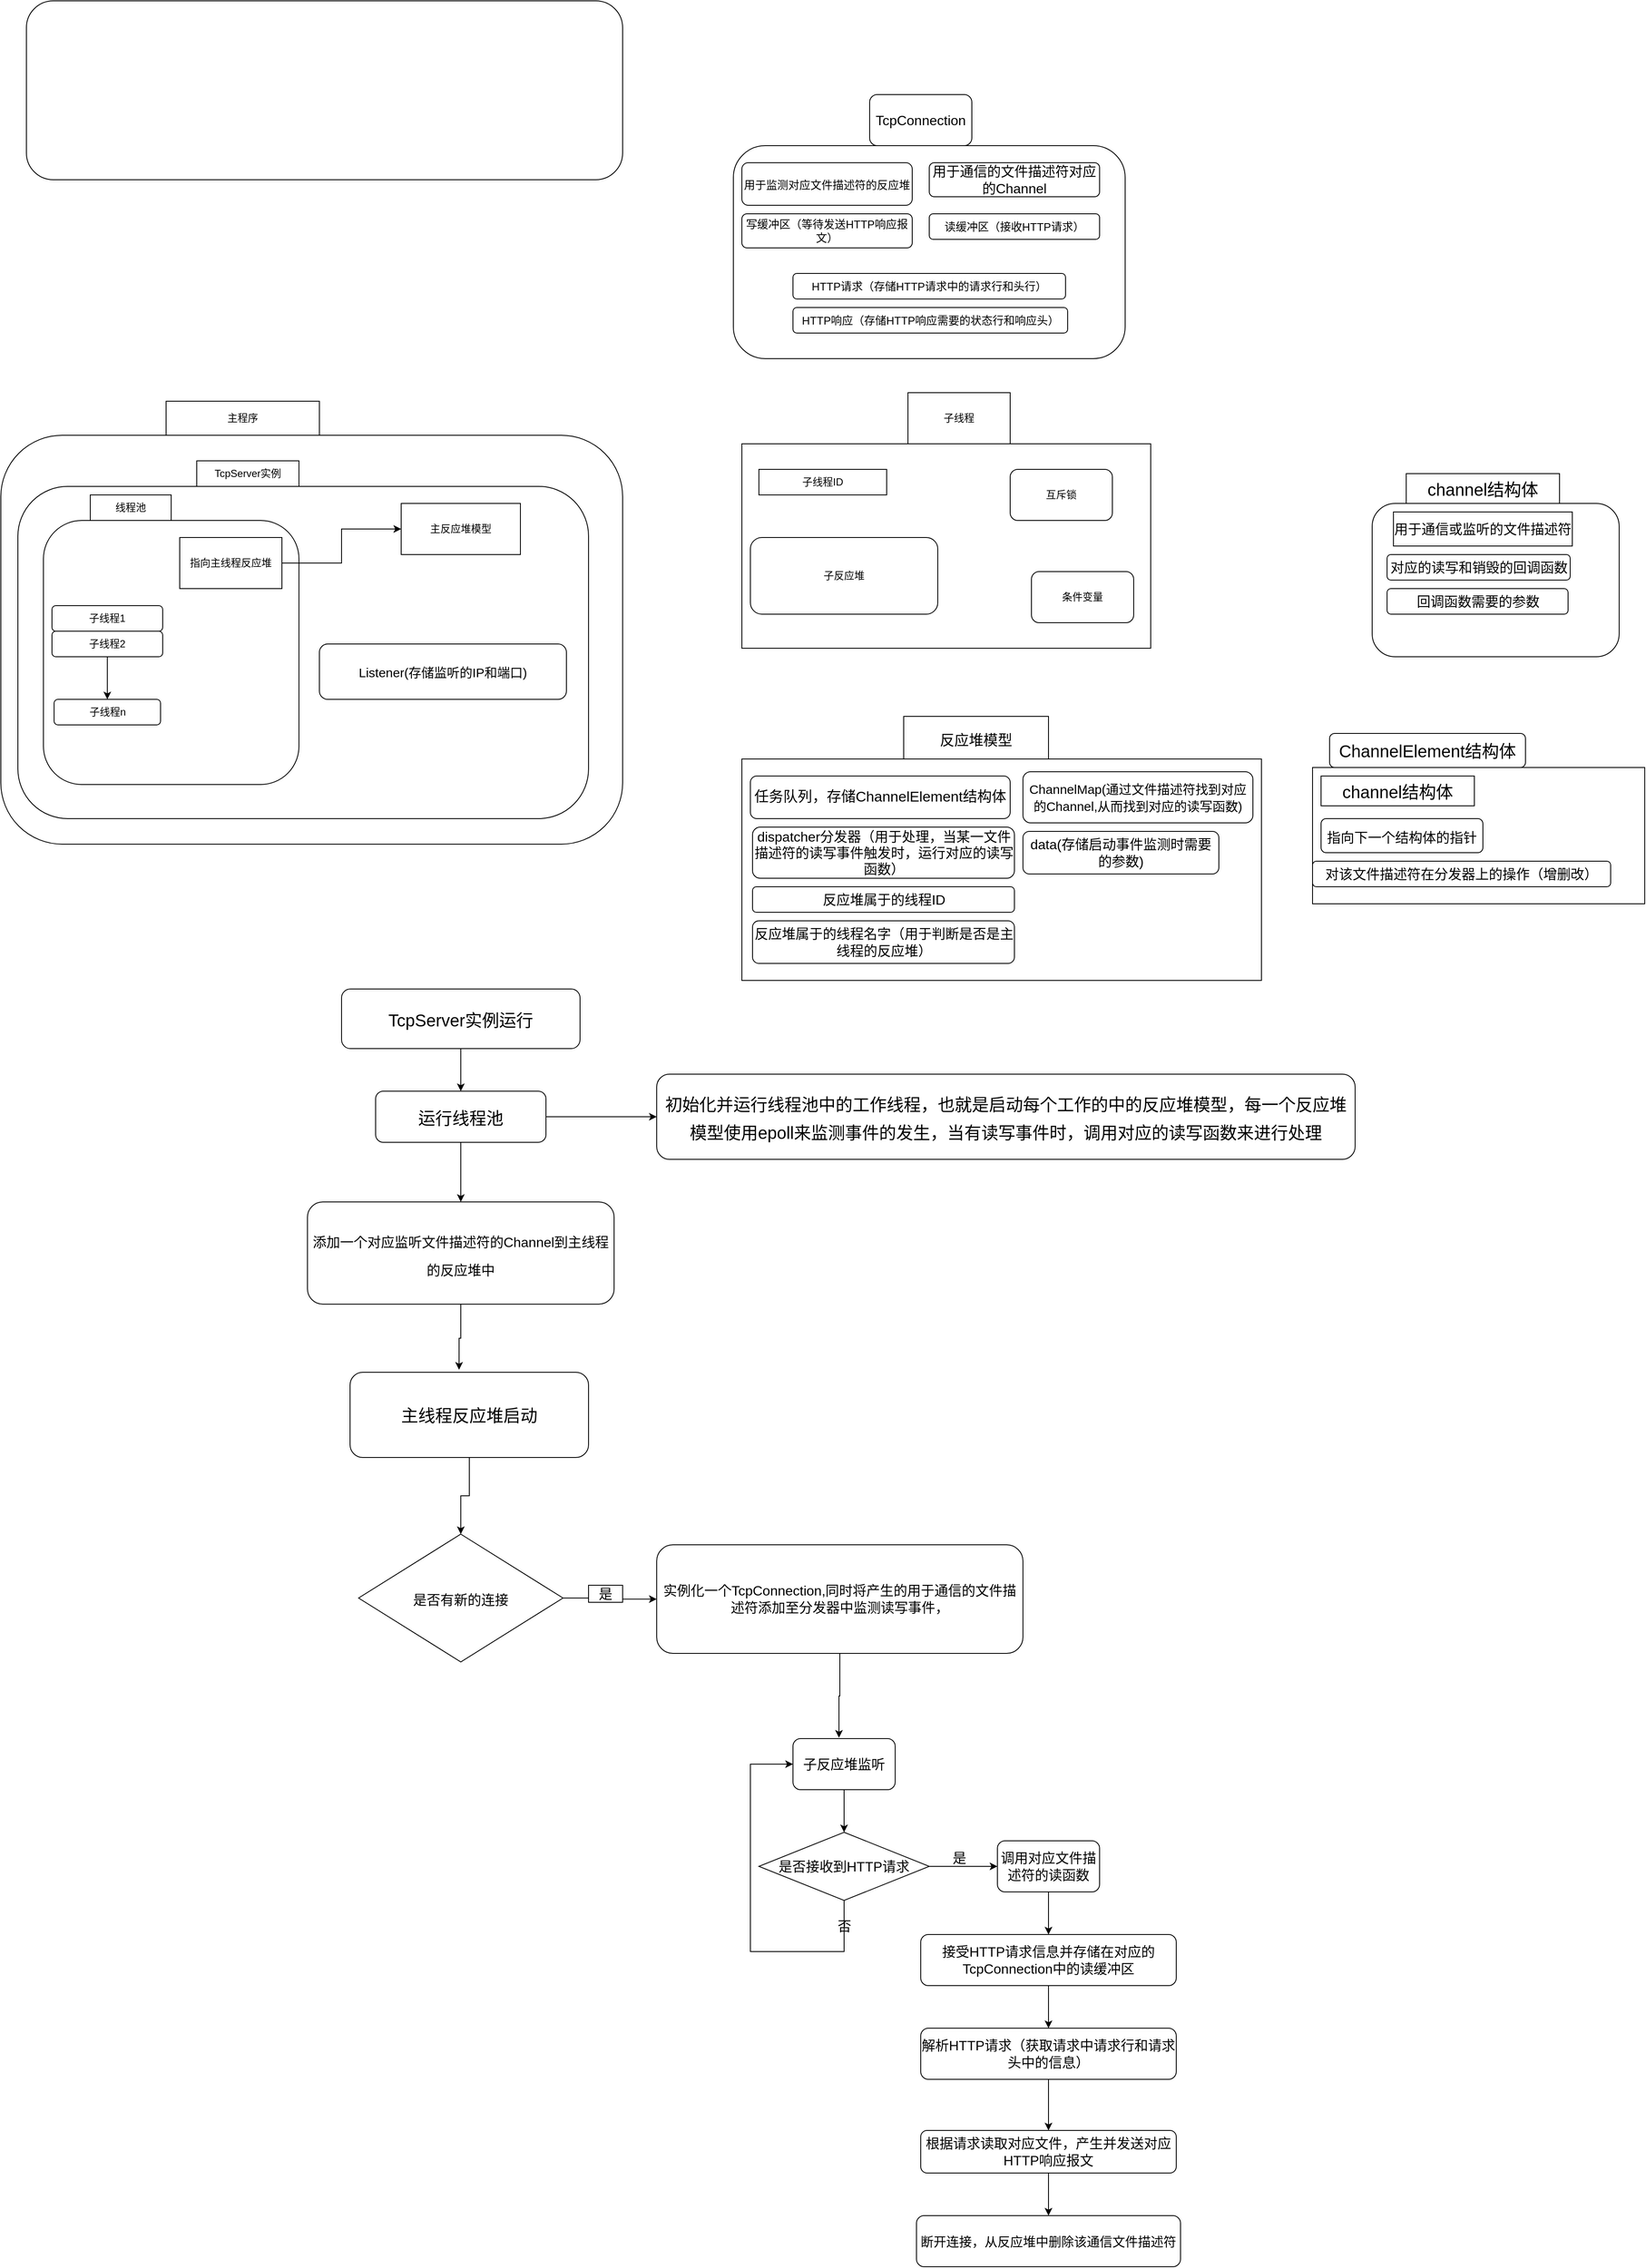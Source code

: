 <mxfile version="18.1.3" type="device"><diagram id="C5RBs43oDa-KdzZeNtuy" name="Page-1"><mxGraphModel dx="1483" dy="983" grid="1" gridSize="10" guides="1" tooltips="1" connect="1" arrows="1" fold="1" page="1" pageScale="1" pageWidth="2000" pageHeight="10000" math="0" shadow="0"><root><mxCell id="WIyWlLk6GJQsqaUBKTNV-0"/><mxCell id="WIyWlLk6GJQsqaUBKTNV-1" parent="WIyWlLk6GJQsqaUBKTNV-0"/><mxCell id="KfdS_sKq0R4Hwwapjmoo-7" value="" style="rounded=1;whiteSpace=wrap;html=1;" vertex="1" parent="WIyWlLk6GJQsqaUBKTNV-1"><mxGeometry x="40" y="540" width="730" height="480" as="geometry"/></mxCell><mxCell id="KfdS_sKq0R4Hwwapjmoo-8" value="" style="rounded=1;whiteSpace=wrap;html=1;" vertex="1" parent="WIyWlLk6GJQsqaUBKTNV-1"><mxGeometry x="60" y="600" width="670" height="390" as="geometry"/></mxCell><mxCell id="KfdS_sKq0R4Hwwapjmoo-9" value="主程序" style="rounded=0;whiteSpace=wrap;html=1;" vertex="1" parent="WIyWlLk6GJQsqaUBKTNV-1"><mxGeometry x="234" y="500" width="180" height="40" as="geometry"/></mxCell><mxCell id="KfdS_sKq0R4Hwwapjmoo-10" value="TcpServer实例" style="rounded=0;whiteSpace=wrap;html=1;" vertex="1" parent="WIyWlLk6GJQsqaUBKTNV-1"><mxGeometry x="270" y="570" width="120" height="30" as="geometry"/></mxCell><mxCell id="KfdS_sKq0R4Hwwapjmoo-11" value="" style="rounded=1;whiteSpace=wrap;html=1;" vertex="1" parent="WIyWlLk6GJQsqaUBKTNV-1"><mxGeometry x="90" y="640" width="300" height="310" as="geometry"/></mxCell><mxCell id="KfdS_sKq0R4Hwwapjmoo-12" value="线程池" style="rounded=0;whiteSpace=wrap;html=1;" vertex="1" parent="WIyWlLk6GJQsqaUBKTNV-1"><mxGeometry x="145" y="610" width="95" height="30" as="geometry"/></mxCell><mxCell id="KfdS_sKq0R4Hwwapjmoo-13" value="主反应堆模型" style="rounded=0;whiteSpace=wrap;html=1;" vertex="1" parent="WIyWlLk6GJQsqaUBKTNV-1"><mxGeometry x="510" y="620" width="140" height="60" as="geometry"/></mxCell><mxCell id="KfdS_sKq0R4Hwwapjmoo-16" style="edgeStyle=orthogonalEdgeStyle;rounded=0;orthogonalLoop=1;jettySize=auto;html=1;" edge="1" parent="WIyWlLk6GJQsqaUBKTNV-1" source="KfdS_sKq0R4Hwwapjmoo-14" target="KfdS_sKq0R4Hwwapjmoo-13"><mxGeometry relative="1" as="geometry"/></mxCell><mxCell id="KfdS_sKq0R4Hwwapjmoo-14" value="指向主线程反应堆" style="rounded=0;whiteSpace=wrap;html=1;" vertex="1" parent="WIyWlLk6GJQsqaUBKTNV-1"><mxGeometry x="250" y="660" width="120" height="60" as="geometry"/></mxCell><mxCell id="KfdS_sKq0R4Hwwapjmoo-17" value="子线程1" style="rounded=1;whiteSpace=wrap;html=1;" vertex="1" parent="WIyWlLk6GJQsqaUBKTNV-1"><mxGeometry x="100" y="740" width="130" height="30" as="geometry"/></mxCell><mxCell id="KfdS_sKq0R4Hwwapjmoo-26" style="edgeStyle=orthogonalEdgeStyle;rounded=0;orthogonalLoop=1;jettySize=auto;html=1;entryX=0.5;entryY=0;entryDx=0;entryDy=0;" edge="1" parent="WIyWlLk6GJQsqaUBKTNV-1" source="KfdS_sKq0R4Hwwapjmoo-18" target="KfdS_sKq0R4Hwwapjmoo-25"><mxGeometry relative="1" as="geometry"/></mxCell><mxCell id="KfdS_sKq0R4Hwwapjmoo-18" value="子线程2" style="rounded=1;whiteSpace=wrap;html=1;" vertex="1" parent="WIyWlLk6GJQsqaUBKTNV-1"><mxGeometry x="100" y="770" width="130" height="30" as="geometry"/></mxCell><mxCell id="KfdS_sKq0R4Hwwapjmoo-19" value="" style="rounded=0;whiteSpace=wrap;html=1;" vertex="1" parent="WIyWlLk6GJQsqaUBKTNV-1"><mxGeometry x="910" y="550" width="480" height="240" as="geometry"/></mxCell><mxCell id="KfdS_sKq0R4Hwwapjmoo-20" value="子线程" style="rounded=0;whiteSpace=wrap;html=1;" vertex="1" parent="WIyWlLk6GJQsqaUBKTNV-1"><mxGeometry x="1105" y="490" width="120" height="60" as="geometry"/></mxCell><mxCell id="KfdS_sKq0R4Hwwapjmoo-21" value="子线程ID" style="rounded=0;whiteSpace=wrap;html=1;" vertex="1" parent="WIyWlLk6GJQsqaUBKTNV-1"><mxGeometry x="930" y="580" width="150" height="30" as="geometry"/></mxCell><mxCell id="KfdS_sKq0R4Hwwapjmoo-22" value="子反应堆" style="rounded=1;whiteSpace=wrap;html=1;" vertex="1" parent="WIyWlLk6GJQsqaUBKTNV-1"><mxGeometry x="920" y="660" width="220" height="90" as="geometry"/></mxCell><mxCell id="KfdS_sKq0R4Hwwapjmoo-23" value="互斥锁" style="rounded=1;whiteSpace=wrap;html=1;" vertex="1" parent="WIyWlLk6GJQsqaUBKTNV-1"><mxGeometry x="1225" y="580" width="120" height="60" as="geometry"/></mxCell><mxCell id="KfdS_sKq0R4Hwwapjmoo-24" value="条件变量" style="rounded=1;whiteSpace=wrap;html=1;" vertex="1" parent="WIyWlLk6GJQsqaUBKTNV-1"><mxGeometry x="1250" y="700" width="120" height="60" as="geometry"/></mxCell><mxCell id="KfdS_sKq0R4Hwwapjmoo-25" value="子线程n" style="rounded=1;whiteSpace=wrap;html=1;" vertex="1" parent="WIyWlLk6GJQsqaUBKTNV-1"><mxGeometry x="102.5" y="850" width="125" height="30" as="geometry"/></mxCell><mxCell id="KfdS_sKq0R4Hwwapjmoo-34" style="edgeStyle=orthogonalEdgeStyle;rounded=0;orthogonalLoop=1;jettySize=auto;html=1;entryX=0.5;entryY=0;entryDx=0;entryDy=0;fontSize=27;" edge="1" parent="WIyWlLk6GJQsqaUBKTNV-1" source="KfdS_sKq0R4Hwwapjmoo-32" target="KfdS_sKq0R4Hwwapjmoo-33"><mxGeometry relative="1" as="geometry"/></mxCell><mxCell id="KfdS_sKq0R4Hwwapjmoo-32" value="&lt;font style=&quot;font-size: 20px;&quot;&gt;TcpServer实例运行&lt;/font&gt;" style="rounded=1;whiteSpace=wrap;html=1;fontSize=27;" vertex="1" parent="WIyWlLk6GJQsqaUBKTNV-1"><mxGeometry x="440" y="1190" width="280" height="70" as="geometry"/></mxCell><mxCell id="KfdS_sKq0R4Hwwapjmoo-36" style="edgeStyle=orthogonalEdgeStyle;rounded=0;orthogonalLoop=1;jettySize=auto;html=1;entryX=0;entryY=0.5;entryDx=0;entryDy=0;fontSize=27;" edge="1" parent="WIyWlLk6GJQsqaUBKTNV-1" source="KfdS_sKq0R4Hwwapjmoo-33" target="KfdS_sKq0R4Hwwapjmoo-35"><mxGeometry relative="1" as="geometry"/></mxCell><mxCell id="KfdS_sKq0R4Hwwapjmoo-39" style="edgeStyle=orthogonalEdgeStyle;rounded=0;orthogonalLoop=1;jettySize=auto;html=1;entryX=0.5;entryY=0;entryDx=0;entryDy=0;fontSize=27;" edge="1" parent="WIyWlLk6GJQsqaUBKTNV-1" source="KfdS_sKq0R4Hwwapjmoo-33" target="KfdS_sKq0R4Hwwapjmoo-37"><mxGeometry relative="1" as="geometry"/></mxCell><mxCell id="KfdS_sKq0R4Hwwapjmoo-33" value="&lt;font style=&quot;font-size: 20px;&quot;&gt;运行线程池&lt;/font&gt;" style="rounded=1;whiteSpace=wrap;html=1;fontSize=27;" vertex="1" parent="WIyWlLk6GJQsqaUBKTNV-1"><mxGeometry x="480" y="1310" width="200" height="60" as="geometry"/></mxCell><mxCell id="KfdS_sKq0R4Hwwapjmoo-35" value="&lt;font style=&quot;font-size: 20px;&quot;&gt;初始化并运行线程池中的工作线程，也就是启动每个工作的中的反应堆模型，每一个反应堆模型使用epoll来监测事件的发生，当有读写事件时，调用对应的读写函数来进行处理&lt;/font&gt;" style="rounded=1;whiteSpace=wrap;html=1;fontSize=27;" vertex="1" parent="WIyWlLk6GJQsqaUBKTNV-1"><mxGeometry x="810" y="1290" width="820" height="100" as="geometry"/></mxCell><mxCell id="KfdS_sKq0R4Hwwapjmoo-62" style="edgeStyle=orthogonalEdgeStyle;rounded=0;orthogonalLoop=1;jettySize=auto;html=1;entryX=0.457;entryY=-0.03;entryDx=0;entryDy=0;entryPerimeter=0;fontSize=20;" edge="1" parent="WIyWlLk6GJQsqaUBKTNV-1" source="KfdS_sKq0R4Hwwapjmoo-37" target="KfdS_sKq0R4Hwwapjmoo-61"><mxGeometry relative="1" as="geometry"/></mxCell><mxCell id="KfdS_sKq0R4Hwwapjmoo-37" value="&lt;font style=&quot;font-size: 16px;&quot;&gt;添加一个对应监听文件描述符的Channel到主线程的反应堆中&lt;/font&gt;" style="rounded=1;whiteSpace=wrap;html=1;fontSize=27;" vertex="1" parent="WIyWlLk6GJQsqaUBKTNV-1"><mxGeometry x="400" y="1440" width="360" height="120" as="geometry"/></mxCell><mxCell id="KfdS_sKq0R4Hwwapjmoo-40" value="" style="rounded=0;whiteSpace=wrap;html=1;fontSize=27;" vertex="1" parent="WIyWlLk6GJQsqaUBKTNV-1"><mxGeometry x="910" y="920" width="610" height="260" as="geometry"/></mxCell><mxCell id="KfdS_sKq0R4Hwwapjmoo-41" value="&lt;font style=&quot;font-size: 17px;&quot;&gt;反应堆模型&lt;/font&gt;" style="rounded=0;whiteSpace=wrap;html=1;fontSize=27;" vertex="1" parent="WIyWlLk6GJQsqaUBKTNV-1"><mxGeometry x="1100" y="870" width="170" height="50" as="geometry"/></mxCell><mxCell id="KfdS_sKq0R4Hwwapjmoo-42" value="任务队列，存储ChannelElement结构体" style="rounded=1;whiteSpace=wrap;html=1;fontSize=17;" vertex="1" parent="WIyWlLk6GJQsqaUBKTNV-1"><mxGeometry x="920" y="940" width="305" height="50" as="geometry"/></mxCell><mxCell id="KfdS_sKq0R4Hwwapjmoo-43" value="" style="rounded=0;whiteSpace=wrap;html=1;fontSize=20;" vertex="1" parent="WIyWlLk6GJQsqaUBKTNV-1"><mxGeometry x="1580" y="930" width="390" height="160" as="geometry"/></mxCell><mxCell id="KfdS_sKq0R4Hwwapjmoo-44" value="ChannelElement结构体" style="rounded=1;whiteSpace=wrap;html=1;fontSize=20;" vertex="1" parent="WIyWlLk6GJQsqaUBKTNV-1"><mxGeometry x="1600" y="890" width="230" height="40" as="geometry"/></mxCell><mxCell id="KfdS_sKq0R4Hwwapjmoo-45" value="channel结构体" style="rounded=0;whiteSpace=wrap;html=1;fontSize=20;" vertex="1" parent="WIyWlLk6GJQsqaUBKTNV-1"><mxGeometry x="1590" y="940" width="180" height="35" as="geometry"/></mxCell><mxCell id="KfdS_sKq0R4Hwwapjmoo-46" value="&lt;font style=&quot;font-size: 16px;&quot;&gt;指向下一个结构体的指针&lt;/font&gt;" style="rounded=1;whiteSpace=wrap;html=1;fontSize=20;" vertex="1" parent="WIyWlLk6GJQsqaUBKTNV-1"><mxGeometry x="1590" y="990" width="190" height="40" as="geometry"/></mxCell><mxCell id="KfdS_sKq0R4Hwwapjmoo-48" value="dispatcher分发器（用于处理，当某一文件描述符的读写事件触发时，运行对应的读写函数）" style="rounded=1;whiteSpace=wrap;html=1;fontSize=16;" vertex="1" parent="WIyWlLk6GJQsqaUBKTNV-1"><mxGeometry x="922.5" y="1000" width="307.5" height="60" as="geometry"/></mxCell><mxCell id="KfdS_sKq0R4Hwwapjmoo-49" value="channel结构体" style="rounded=0;whiteSpace=wrap;html=1;fontSize=20;" vertex="1" parent="WIyWlLk6GJQsqaUBKTNV-1"><mxGeometry x="1690" y="585" width="180" height="35" as="geometry"/></mxCell><mxCell id="KfdS_sKq0R4Hwwapjmoo-51" value="" style="rounded=1;whiteSpace=wrap;html=1;fontSize=16;" vertex="1" parent="WIyWlLk6GJQsqaUBKTNV-1"><mxGeometry x="1650" y="620" width="290" height="180" as="geometry"/></mxCell><mxCell id="KfdS_sKq0R4Hwwapjmoo-52" value="用于通信或监听的文件描述符" style="rounded=0;whiteSpace=wrap;html=1;fontSize=16;" vertex="1" parent="WIyWlLk6GJQsqaUBKTNV-1"><mxGeometry x="1675" y="630" width="210" height="40" as="geometry"/></mxCell><mxCell id="KfdS_sKq0R4Hwwapjmoo-53" value="对应的读写和销毁的回调函数" style="rounded=1;whiteSpace=wrap;html=1;fontSize=16;" vertex="1" parent="WIyWlLk6GJQsqaUBKTNV-1"><mxGeometry x="1667.5" y="680" width="215" height="30" as="geometry"/></mxCell><mxCell id="KfdS_sKq0R4Hwwapjmoo-54" value="回调函数需要的参数" style="rounded=1;whiteSpace=wrap;html=1;fontSize=16;" vertex="1" parent="WIyWlLk6GJQsqaUBKTNV-1"><mxGeometry x="1667.5" y="720" width="212.5" height="30" as="geometry"/></mxCell><mxCell id="KfdS_sKq0R4Hwwapjmoo-55" value="对该文件描述符在分发器上的操作（增删改）" style="rounded=1;whiteSpace=wrap;html=1;fontSize=16;" vertex="1" parent="WIyWlLk6GJQsqaUBKTNV-1"><mxGeometry x="1580" y="1040" width="350" height="30" as="geometry"/></mxCell><mxCell id="KfdS_sKq0R4Hwwapjmoo-56" value="反应堆属于的线程ID" style="rounded=1;whiteSpace=wrap;html=1;fontSize=16;" vertex="1" parent="WIyWlLk6GJQsqaUBKTNV-1"><mxGeometry x="922.5" y="1070" width="307.5" height="30" as="geometry"/></mxCell><mxCell id="KfdS_sKq0R4Hwwapjmoo-57" value="反应堆属于的线程名字（用于判断是否是主线程的反应堆）" style="rounded=1;whiteSpace=wrap;html=1;fontSize=16;" vertex="1" parent="WIyWlLk6GJQsqaUBKTNV-1"><mxGeometry x="922.5" y="1110" width="307.5" height="50" as="geometry"/></mxCell><mxCell id="KfdS_sKq0R4Hwwapjmoo-59" value="&lt;font style=&quot;font-size: 15px;&quot;&gt;ChannelMap(通过文件描述符找到对应的Channel,从而找到对应的读写函数)&lt;/font&gt;" style="rounded=1;whiteSpace=wrap;html=1;fontSize=16;" vertex="1" parent="WIyWlLk6GJQsqaUBKTNV-1"><mxGeometry x="1240" y="935" width="270" height="60" as="geometry"/></mxCell><mxCell id="KfdS_sKq0R4Hwwapjmoo-60" value="data(存储启动事件监测时需要的参数)" style="rounded=1;whiteSpace=wrap;html=1;fontSize=16;" vertex="1" parent="WIyWlLk6GJQsqaUBKTNV-1"><mxGeometry x="1240" y="1005" width="230" height="50" as="geometry"/></mxCell><mxCell id="KfdS_sKq0R4Hwwapjmoo-64" style="edgeStyle=orthogonalEdgeStyle;rounded=0;orthogonalLoop=1;jettySize=auto;html=1;fontSize=20;" edge="1" parent="WIyWlLk6GJQsqaUBKTNV-1" source="KfdS_sKq0R4Hwwapjmoo-61" target="KfdS_sKq0R4Hwwapjmoo-63"><mxGeometry relative="1" as="geometry"/></mxCell><mxCell id="KfdS_sKq0R4Hwwapjmoo-61" value="主线程反应堆启动" style="rounded=1;whiteSpace=wrap;html=1;fontSize=20;" vertex="1" parent="WIyWlLk6GJQsqaUBKTNV-1"><mxGeometry x="450" y="1640" width="280" height="100" as="geometry"/></mxCell><mxCell id="KfdS_sKq0R4Hwwapjmoo-72" style="edgeStyle=orthogonalEdgeStyle;rounded=0;orthogonalLoop=1;jettySize=auto;html=1;exitX=1;exitY=0.5;exitDx=0;exitDy=0;entryX=0;entryY=0.5;entryDx=0;entryDy=0;fontSize=16;" edge="1" parent="WIyWlLk6GJQsqaUBKTNV-1" source="KfdS_sKq0R4Hwwapjmoo-63" target="KfdS_sKq0R4Hwwapjmoo-70"><mxGeometry relative="1" as="geometry"/></mxCell><mxCell id="KfdS_sKq0R4Hwwapjmoo-63" value="&lt;font style=&quot;font-size: 16px;&quot;&gt;是否有新的连接&lt;/font&gt;" style="rhombus;whiteSpace=wrap;html=1;fontSize=20;" vertex="1" parent="WIyWlLk6GJQsqaUBKTNV-1"><mxGeometry x="460" y="1830" width="240" height="150" as="geometry"/></mxCell><mxCell id="KfdS_sKq0R4Hwwapjmoo-76" style="edgeStyle=orthogonalEdgeStyle;rounded=0;orthogonalLoop=1;jettySize=auto;html=1;exitX=0.5;exitY=1;exitDx=0;exitDy=0;entryX=0.45;entryY=-0.017;entryDx=0;entryDy=0;entryPerimeter=0;fontSize=16;" edge="1" parent="WIyWlLk6GJQsqaUBKTNV-1" source="KfdS_sKq0R4Hwwapjmoo-70" target="KfdS_sKq0R4Hwwapjmoo-74"><mxGeometry relative="1" as="geometry"/></mxCell><mxCell id="KfdS_sKq0R4Hwwapjmoo-70" value="实例化一个TcpConnection,同时将产生的用于通信的文件描述符添加至分发器中监测读写事件，" style="rounded=1;whiteSpace=wrap;html=1;fontSize=16;" vertex="1" parent="WIyWlLk6GJQsqaUBKTNV-1"><mxGeometry x="810" y="1842.5" width="430" height="127.5" as="geometry"/></mxCell><mxCell id="KfdS_sKq0R4Hwwapjmoo-73" value="是" style="whiteSpace=wrap;html=1;fontSize=16;" vertex="1" parent="WIyWlLk6GJQsqaUBKTNV-1"><mxGeometry x="730" y="1890" width="40" height="20" as="geometry"/></mxCell><mxCell id="KfdS_sKq0R4Hwwapjmoo-81" style="edgeStyle=orthogonalEdgeStyle;rounded=0;orthogonalLoop=1;jettySize=auto;html=1;entryX=0.5;entryY=0;entryDx=0;entryDy=0;fontSize=16;" edge="1" parent="WIyWlLk6GJQsqaUBKTNV-1" source="KfdS_sKq0R4Hwwapjmoo-74" target="KfdS_sKq0R4Hwwapjmoo-80"><mxGeometry relative="1" as="geometry"/></mxCell><mxCell id="KfdS_sKq0R4Hwwapjmoo-74" value="子反应堆监听" style="rounded=1;whiteSpace=wrap;html=1;fontSize=16;" vertex="1" parent="WIyWlLk6GJQsqaUBKTNV-1"><mxGeometry x="970" y="2070" width="120" height="60" as="geometry"/></mxCell><mxCell id="KfdS_sKq0R4Hwwapjmoo-83" style="edgeStyle=orthogonalEdgeStyle;rounded=0;orthogonalLoop=1;jettySize=auto;html=1;entryX=0;entryY=0.5;entryDx=0;entryDy=0;fontSize=16;" edge="1" parent="WIyWlLk6GJQsqaUBKTNV-1" source="KfdS_sKq0R4Hwwapjmoo-80" target="KfdS_sKq0R4Hwwapjmoo-82"><mxGeometry relative="1" as="geometry"/></mxCell><mxCell id="KfdS_sKq0R4Hwwapjmoo-80" value="是否接收到HTTP请求" style="rhombus;whiteSpace=wrap;html=1;fontSize=16;" vertex="1" parent="WIyWlLk6GJQsqaUBKTNV-1"><mxGeometry x="930" y="2180" width="200" height="80" as="geometry"/></mxCell><mxCell id="KfdS_sKq0R4Hwwapjmoo-86" style="edgeStyle=orthogonalEdgeStyle;rounded=0;orthogonalLoop=1;jettySize=auto;html=1;entryX=0.5;entryY=0;entryDx=0;entryDy=0;fontSize=16;" edge="1" parent="WIyWlLk6GJQsqaUBKTNV-1" source="KfdS_sKq0R4Hwwapjmoo-82" target="KfdS_sKq0R4Hwwapjmoo-85"><mxGeometry relative="1" as="geometry"/></mxCell><mxCell id="KfdS_sKq0R4Hwwapjmoo-82" value="调用对应文件描述符的读函数" style="rounded=1;whiteSpace=wrap;html=1;fontSize=16;" vertex="1" parent="WIyWlLk6GJQsqaUBKTNV-1"><mxGeometry x="1210" y="2190" width="120" height="60" as="geometry"/></mxCell><mxCell id="KfdS_sKq0R4Hwwapjmoo-84" value="是" style="text;html=1;align=center;verticalAlign=middle;resizable=0;points=[];autosize=1;strokeColor=none;fillColor=none;fontSize=16;" vertex="1" parent="WIyWlLk6GJQsqaUBKTNV-1"><mxGeometry x="1150" y="2200" width="30" height="20" as="geometry"/></mxCell><mxCell id="KfdS_sKq0R4Hwwapjmoo-88" style="edgeStyle=orthogonalEdgeStyle;rounded=0;orthogonalLoop=1;jettySize=auto;html=1;entryX=0.5;entryY=0;entryDx=0;entryDy=0;fontSize=16;" edge="1" parent="WIyWlLk6GJQsqaUBKTNV-1" source="KfdS_sKq0R4Hwwapjmoo-85" target="KfdS_sKq0R4Hwwapjmoo-87"><mxGeometry relative="1" as="geometry"/></mxCell><mxCell id="KfdS_sKq0R4Hwwapjmoo-85" value="接受HTTP请求信息并存储在对应的TcpConnection中的读缓冲区" style="rounded=1;whiteSpace=wrap;html=1;fontSize=16;" vertex="1" parent="WIyWlLk6GJQsqaUBKTNV-1"><mxGeometry x="1120" y="2300" width="300" height="60" as="geometry"/></mxCell><mxCell id="KfdS_sKq0R4Hwwapjmoo-90" style="edgeStyle=orthogonalEdgeStyle;rounded=0;orthogonalLoop=1;jettySize=auto;html=1;entryX=0.5;entryY=0;entryDx=0;entryDy=0;fontSize=16;" edge="1" parent="WIyWlLk6GJQsqaUBKTNV-1" source="KfdS_sKq0R4Hwwapjmoo-87" target="KfdS_sKq0R4Hwwapjmoo-89"><mxGeometry relative="1" as="geometry"/></mxCell><mxCell id="KfdS_sKq0R4Hwwapjmoo-87" value="解析HTTP请求（获取请求中请求行和请求头中的信息）" style="rounded=1;whiteSpace=wrap;html=1;fontSize=16;" vertex="1" parent="WIyWlLk6GJQsqaUBKTNV-1"><mxGeometry x="1120" y="2410" width="300" height="60" as="geometry"/></mxCell><mxCell id="KfdS_sKq0R4Hwwapjmoo-105" style="edgeStyle=orthogonalEdgeStyle;rounded=0;orthogonalLoop=1;jettySize=auto;html=1;fontSize=15;" edge="1" parent="WIyWlLk6GJQsqaUBKTNV-1" source="KfdS_sKq0R4Hwwapjmoo-89" target="KfdS_sKq0R4Hwwapjmoo-104"><mxGeometry relative="1" as="geometry"/></mxCell><mxCell id="KfdS_sKq0R4Hwwapjmoo-89" value="根据请求读取对应文件，产生并发送对应HTTP响应报文" style="rounded=1;whiteSpace=wrap;html=1;fontSize=16;" vertex="1" parent="WIyWlLk6GJQsqaUBKTNV-1"><mxGeometry x="1120" y="2530" width="300" height="50" as="geometry"/></mxCell><mxCell id="KfdS_sKq0R4Hwwapjmoo-91" value="" style="endArrow=classic;html=1;rounded=0;fontSize=16;exitX=0.5;exitY=1;exitDx=0;exitDy=0;entryX=0;entryY=0.5;entryDx=0;entryDy=0;" edge="1" parent="WIyWlLk6GJQsqaUBKTNV-1" source="KfdS_sKq0R4Hwwapjmoo-80" target="KfdS_sKq0R4Hwwapjmoo-74"><mxGeometry width="50" height="50" relative="1" as="geometry"><mxPoint x="1010" y="2330" as="sourcePoint"/><mxPoint x="920" y="2020" as="targetPoint"/><Array as="points"><mxPoint x="1030" y="2320"/><mxPoint x="920" y="2320"/><mxPoint x="920" y="2100"/></Array></mxGeometry></mxCell><mxCell id="KfdS_sKq0R4Hwwapjmoo-93" value="否" style="text;html=1;align=center;verticalAlign=middle;resizable=0;points=[];autosize=1;strokeColor=none;fillColor=none;fontSize=16;" vertex="1" parent="WIyWlLk6GJQsqaUBKTNV-1"><mxGeometry x="1015" y="2280" width="30" height="20" as="geometry"/></mxCell><mxCell id="KfdS_sKq0R4Hwwapjmoo-95" value="" style="rounded=1;whiteSpace=wrap;html=1;fontSize=16;" vertex="1" parent="WIyWlLk6GJQsqaUBKTNV-1"><mxGeometry x="900" y="200" width="460" height="250" as="geometry"/></mxCell><mxCell id="KfdS_sKq0R4Hwwapjmoo-96" value="TcpConnection" style="rounded=1;whiteSpace=wrap;html=1;fontSize=16;" vertex="1" parent="WIyWlLk6GJQsqaUBKTNV-1"><mxGeometry x="1060" y="140" width="120" height="60" as="geometry"/></mxCell><mxCell id="KfdS_sKq0R4Hwwapjmoo-97" value="&lt;font style=&quot;font-size: 13px;&quot;&gt;用于监测对应文件描述符的反应堆&lt;/font&gt;" style="rounded=1;whiteSpace=wrap;html=1;fontSize=16;" vertex="1" parent="WIyWlLk6GJQsqaUBKTNV-1"><mxGeometry x="910" y="220" width="200" height="50" as="geometry"/></mxCell><mxCell id="KfdS_sKq0R4Hwwapjmoo-98" value="用于通信的文件描述符对应的Channel" style="rounded=1;whiteSpace=wrap;html=1;fontSize=16;" vertex="1" parent="WIyWlLk6GJQsqaUBKTNV-1"><mxGeometry x="1130" y="220" width="200" height="40" as="geometry"/></mxCell><mxCell id="KfdS_sKq0R4Hwwapjmoo-99" value="读缓冲区（接收HTTP请求）" style="rounded=1;whiteSpace=wrap;html=1;fontSize=13;" vertex="1" parent="WIyWlLk6GJQsqaUBKTNV-1"><mxGeometry x="1130" y="280" width="200" height="30" as="geometry"/></mxCell><mxCell id="KfdS_sKq0R4Hwwapjmoo-100" value="写缓冲区（等待发送HTTP响应报文）" style="rounded=1;whiteSpace=wrap;html=1;fontSize=13;" vertex="1" parent="WIyWlLk6GJQsqaUBKTNV-1"><mxGeometry x="910" y="280" width="200" height="40" as="geometry"/></mxCell><mxCell id="KfdS_sKq0R4Hwwapjmoo-101" value="HTTP请求（存储HTTP请求中的请求行和头行）" style="rounded=1;whiteSpace=wrap;html=1;fontSize=13;" vertex="1" parent="WIyWlLk6GJQsqaUBKTNV-1"><mxGeometry x="970" y="350" width="320" height="30" as="geometry"/></mxCell><mxCell id="KfdS_sKq0R4Hwwapjmoo-102" value="HTTP响应（存储HTTP响应需要的状态行和响应头）" style="rounded=1;whiteSpace=wrap;html=1;fontSize=13;" vertex="1" parent="WIyWlLk6GJQsqaUBKTNV-1"><mxGeometry x="970" y="390" width="322.5" height="30" as="geometry"/></mxCell><mxCell id="KfdS_sKq0R4Hwwapjmoo-103" value="Listener(存储监听的IP和端口)" style="rounded=1;whiteSpace=wrap;html=1;fontSize=15;" vertex="1" parent="WIyWlLk6GJQsqaUBKTNV-1"><mxGeometry x="414" y="785" width="290" height="65" as="geometry"/></mxCell><mxCell id="KfdS_sKq0R4Hwwapjmoo-104" value="断开连接，从反应堆中删除该通信文件描述符" style="rounded=1;whiteSpace=wrap;html=1;fontSize=15;" vertex="1" parent="WIyWlLk6GJQsqaUBKTNV-1"><mxGeometry x="1115" y="2630" width="310" height="60" as="geometry"/></mxCell><mxCell id="KfdS_sKq0R4Hwwapjmoo-106" value="" style="rounded=1;whiteSpace=wrap;html=1;fontSize=15;" vertex="1" parent="WIyWlLk6GJQsqaUBKTNV-1"><mxGeometry x="70" y="30" width="700" height="210" as="geometry"/></mxCell></root></mxGraphModel></diagram></mxfile>